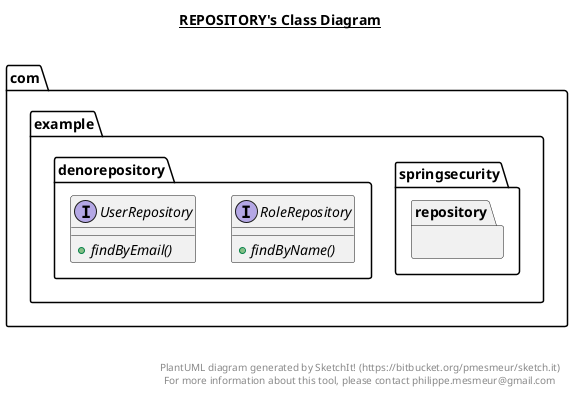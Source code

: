@startuml

title __REPOSITORY's Class Diagram__\n

  namespace com.example.springsecurity {
    namespace repository {
      interface com.example.denorepository.RoleRepository {
          {abstract} + findByName()
      }
    }
  }
  

  namespace com.example.springsecurity {
    namespace repository {
      interface com.example.denorepository.UserRepository {
          {abstract} + findByEmail()
      }
    }
  }
  



right footer


PlantUML diagram generated by SketchIt! (https://bitbucket.org/pmesmeur/sketch.it)
For more information about this tool, please contact philippe.mesmeur@gmail.com
endfooter

@enduml
